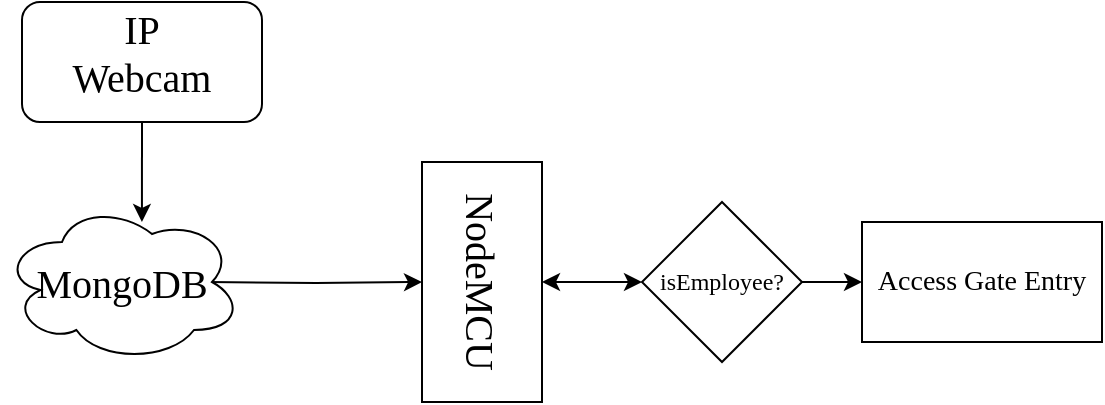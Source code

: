 <mxfile version="12.1.0" type="device" pages="1"><diagram id="rDUqx0o6Fty-4JMuHWCd" name="Page-1"><mxGraphModel dx="854" dy="436" grid="1" gridSize="10" guides="1" tooltips="1" connect="1" arrows="1" fold="1" page="1" pageScale="1" pageWidth="850" pageHeight="1100" math="0" shadow="0"><root><mxCell id="0"/><mxCell id="1" parent="0"/><mxCell id="tTdDFOz8OeQMw8ZriAp--16" value="" style="rounded=0;whiteSpace=wrap;html=1;fontFamily=Times New Roman;fontSize=20;rotation=90;" vertex="1" parent="1"><mxGeometry x="300" y="150" width="120" height="60" as="geometry"/></mxCell><mxCell id="tTdDFOz8OeQMw8ZriAp--3" value="" style="edgeStyle=orthogonalEdgeStyle;rounded=0;orthogonalLoop=1;jettySize=auto;html=1;fontFamily=Times New Roman;fontSize=20;exitX=0.875;exitY=0.5;exitDx=0;exitDy=0;exitPerimeter=0;entryX=0.5;entryY=1;entryDx=0;entryDy=0;" edge="1" parent="1" target="tTdDFOz8OeQMw8ZriAp--16"><mxGeometry relative="1" as="geometry"><mxPoint x="223" y="180" as="sourcePoint"/><mxPoint x="310" y="180" as="targetPoint"/></mxGeometry></mxCell><mxCell id="tTdDFOz8OeQMw8ZriAp--13" value="" style="ellipse;shape=cloud;whiteSpace=wrap;html=1;fontFamily=Times New Roman;fontSize=20;" vertex="1" parent="1"><mxGeometry x="120" y="140" width="120" height="80" as="geometry"/></mxCell><mxCell id="tTdDFOz8OeQMw8ZriAp--14" value="NodeMCU" style="text;html=1;strokeColor=none;fillColor=none;align=center;verticalAlign=middle;whiteSpace=wrap;rounded=0;fontFamily=Times New Roman;fontSize=20;rotation=90;" vertex="1" parent="1"><mxGeometry x="340" y="170" width="40" height="20" as="geometry"/></mxCell><mxCell id="tTdDFOz8OeQMw8ZriAp--15" value="MongoDB" style="text;html=1;strokeColor=none;fillColor=none;align=center;verticalAlign=middle;whiteSpace=wrap;rounded=0;fontFamily=Times New Roman;fontSize=20;" vertex="1" parent="1"><mxGeometry x="160" y="170" width="40" height="20" as="geometry"/></mxCell><mxCell id="tTdDFOz8OeQMw8ZriAp--21" value="" style="rounded=1;whiteSpace=wrap;html=1;" vertex="1" parent="1"><mxGeometry x="130" y="40" width="120" height="60" as="geometry"/></mxCell><mxCell id="tTdDFOz8OeQMw8ZriAp--22" value="IP Webcam&lt;br&gt;" style="text;html=1;strokeColor=none;fillColor=none;align=center;verticalAlign=middle;whiteSpace=wrap;rounded=0;fontFamily=Times New Roman;fontSize=20;" vertex="1" parent="1"><mxGeometry x="160" y="50" width="60" height="30" as="geometry"/></mxCell><mxCell id="tTdDFOz8OeQMw8ZriAp--28" value="" style="endArrow=classic;html=1;fontFamily=Times New Roman;fontSize=20;exitX=0.5;exitY=1;exitDx=0;exitDy=0;entryX=0.583;entryY=0.125;entryDx=0;entryDy=0;entryPerimeter=0;" edge="1" parent="1" source="tTdDFOz8OeQMw8ZriAp--21" target="tTdDFOz8OeQMw8ZriAp--13"><mxGeometry width="50" height="50" relative="1" as="geometry"><mxPoint x="170" y="150" as="sourcePoint"/><mxPoint x="220" y="140" as="targetPoint"/></mxGeometry></mxCell><mxCell id="tTdDFOz8OeQMw8ZriAp--29" value="" style="rhombus;whiteSpace=wrap;html=1;fontFamily=Times New Roman;fontSize=20;" vertex="1" parent="1"><mxGeometry x="440" y="140" width="80" height="80" as="geometry"/></mxCell><mxCell id="tTdDFOz8OeQMw8ZriAp--30" value="isEmployee?" style="text;html=1;strokeColor=none;fillColor=none;align=center;verticalAlign=middle;whiteSpace=wrap;rounded=0;fontFamily=Times New Roman;fontSize=12;" vertex="1" parent="1"><mxGeometry x="450" y="170" width="60" height="20" as="geometry"/></mxCell><mxCell id="tTdDFOz8OeQMw8ZriAp--33" value="" style="endArrow=classic;startArrow=classic;html=1;fontFamily=Times New Roman;fontSize=12;entryX=0;entryY=0.5;entryDx=0;entryDy=0;exitX=0.5;exitY=0;exitDx=0;exitDy=0;" edge="1" parent="1" source="tTdDFOz8OeQMw8ZriAp--16" target="tTdDFOz8OeQMw8ZriAp--29"><mxGeometry width="50" height="50" relative="1" as="geometry"><mxPoint x="390" y="210" as="sourcePoint"/><mxPoint x="440" y="160" as="targetPoint"/></mxGeometry></mxCell><mxCell id="tTdDFOz8OeQMw8ZriAp--34" value="" style="rounded=0;whiteSpace=wrap;html=1;fontFamily=Times New Roman;fontSize=12;" vertex="1" parent="1"><mxGeometry x="550" y="150" width="120" height="60" as="geometry"/></mxCell><mxCell id="tTdDFOz8OeQMw8ZriAp--35" value="Access Gate Entry" style="text;html=1;strokeColor=none;fillColor=none;align=center;verticalAlign=middle;whiteSpace=wrap;rounded=0;fontFamily=Times New Roman;fontSize=14;" vertex="1" parent="1"><mxGeometry x="550" y="160" width="120" height="40" as="geometry"/></mxCell><mxCell id="tTdDFOz8OeQMw8ZriAp--36" value="" style="endArrow=classic;html=1;fontFamily=Times New Roman;fontSize=14;entryX=0;entryY=0.5;entryDx=0;entryDy=0;exitX=1;exitY=0.5;exitDx=0;exitDy=0;" edge="1" parent="1" source="tTdDFOz8OeQMw8ZriAp--29" target="tTdDFOz8OeQMw8ZriAp--35"><mxGeometry width="50" height="50" relative="1" as="geometry"><mxPoint x="510" y="210" as="sourcePoint"/><mxPoint x="560" y="160" as="targetPoint"/></mxGeometry></mxCell></root></mxGraphModel></diagram></mxfile>